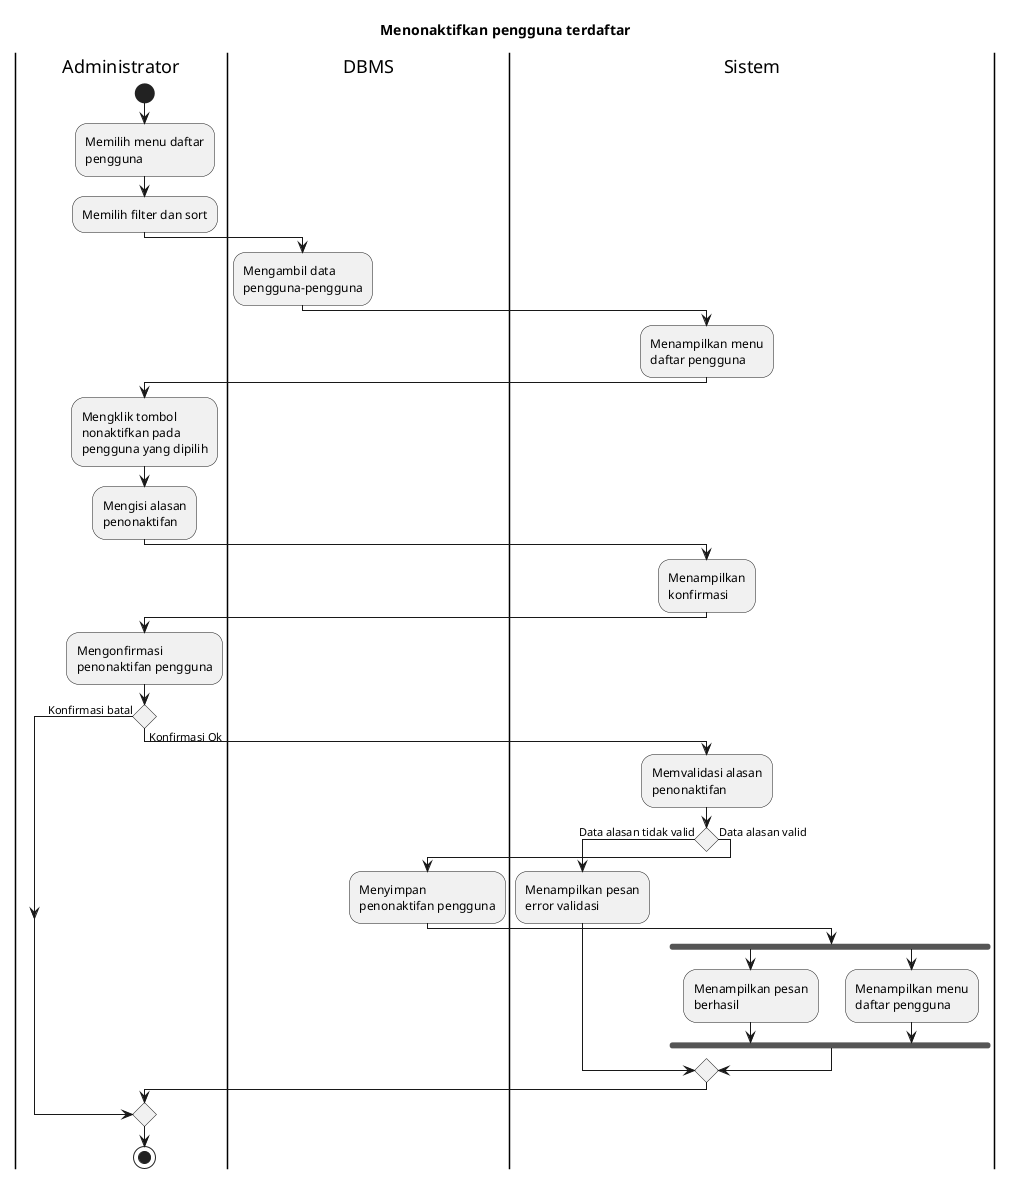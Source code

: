@startuml UC-MGUSER-002 - Menonaktifkan pengguna terdaftar
skinparam wrapWidth 140

title Menonaktifkan pengguna terdaftar

|Administrator|
start
:Memilih menu daftar pengguna;
:Memilih filter dan sort;

|DBMS|
:Mengambil data pengguna-pengguna;

|Sistem|
:Menampilkan menu daftar pengguna;

|Administrator|
:Mengklik tombol nonaktifkan pada pengguna yang dipilih;
:Mengisi alasan penonaktifan;

|Sistem|
:Menampilkan konfirmasi;

|Administrator|
:Mengonfirmasi penonaktifan pengguna;

if () then (Konfirmasi batal)
else (Konfirmasi Ok)
  |Sistem|
  :Memvalidasi alasan penonaktifan;

  if () then (Data alasan tidak valid)
    :Menampilkan pesan error validasi;
  else (Data alasan valid)
    |DBMS|
    :Menyimpan penonaktifan pengguna;

    |Sistem|
    fork
      :Menampilkan pesan berhasil;
    fork again
      :Menampilkan menu daftar pengguna;
    endfork
  endif
endif

|Administrator|
stop

@enduml